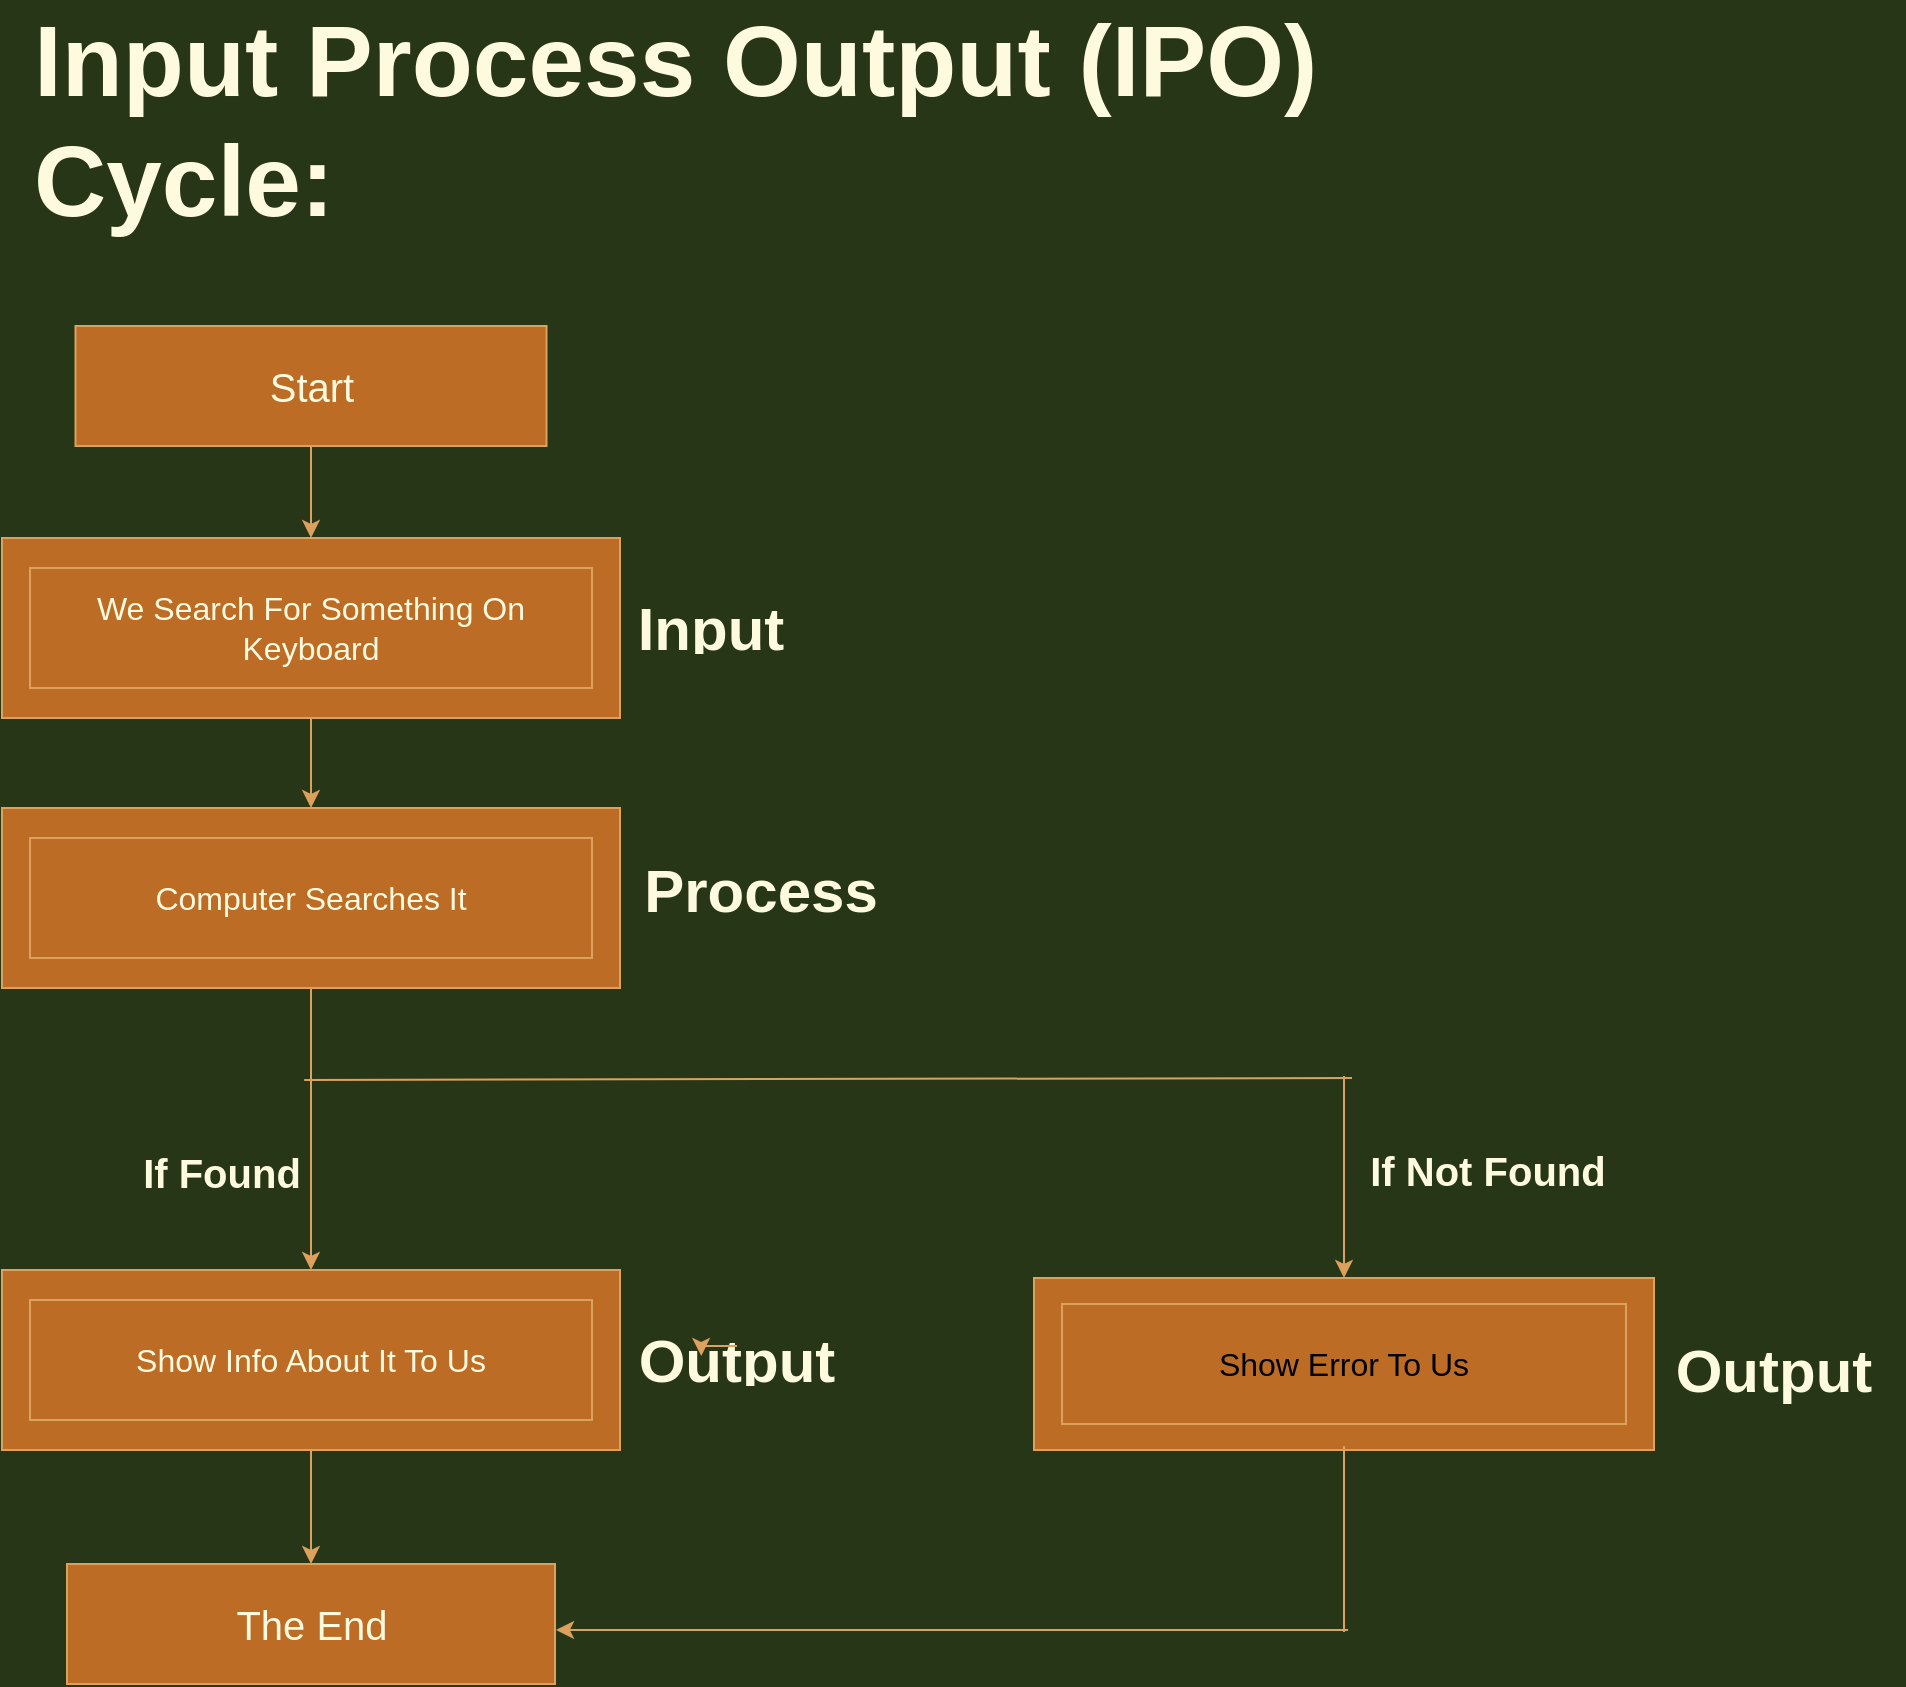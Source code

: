<mxfile version="20.1.1" type="github">
  <diagram id="C5RBs43oDa-KdzZeNtuy" name="Page-1">
    <mxGraphModel dx="1837" dy="957" grid="1" gridSize="10" guides="0" tooltips="1" connect="1" arrows="1" fold="1" page="1" pageScale="1" pageWidth="827" pageHeight="1169" background="#283618" math="0" shadow="0">
      <root>
        <mxCell id="WIyWlLk6GJQsqaUBKTNV-0" />
        <mxCell id="WIyWlLk6GJQsqaUBKTNV-1" parent="WIyWlLk6GJQsqaUBKTNV-0" />
        <mxCell id="914fKn-O3ewcdbWCBzEu-2" value="" style="rounded=0;whiteSpace=wrap;html=1;fontSize=16;fillColor=#BC6C25;strokeColor=#DDA15E;fontColor=#FEFAE0;" parent="WIyWlLk6GJQsqaUBKTNV-1" vertex="1">
          <mxGeometry x="55" y="301" width="309" height="90" as="geometry" />
        </mxCell>
        <mxCell id="914fKn-O3ewcdbWCBzEu-1" value="We Search For Something On Keyboard" style="rounded=0;whiteSpace=wrap;html=1;fontSize=16;fillColor=#BC6C25;strokeColor=#DDA15E;fontColor=#FEFAE0;" parent="WIyWlLk6GJQsqaUBKTNV-1" vertex="1">
          <mxGeometry x="69" y="316" width="281" height="60" as="geometry" />
        </mxCell>
        <mxCell id="914fKn-O3ewcdbWCBzEu-4" value="Input" style="text;html=1;strokeColor=none;fillColor=none;spacing=5;spacingTop=-20;whiteSpace=wrap;overflow=hidden;rounded=0;fontSize=30;fontStyle=1;align=center;fontColor=#FEFAE0;" parent="WIyWlLk6GJQsqaUBKTNV-1" vertex="1">
          <mxGeometry x="363" y="339" width="93" height="20" as="geometry" />
        </mxCell>
        <mxCell id="914fKn-O3ewcdbWCBzEu-6" value="" style="rounded=0;whiteSpace=wrap;html=1;fontSize=16;fillColor=#BC6C25;strokeColor=#DDA15E;fontColor=#FEFAE0;" parent="WIyWlLk6GJQsqaUBKTNV-1" vertex="1">
          <mxGeometry x="55" y="436" width="309" height="90" as="geometry" />
        </mxCell>
        <mxCell id="914fKn-O3ewcdbWCBzEu-7" value="Computer Searches It" style="rounded=0;whiteSpace=wrap;html=1;fontSize=16;fillColor=#BC6C25;strokeColor=#DDA15E;fontColor=#FEFAE0;" parent="WIyWlLk6GJQsqaUBKTNV-1" vertex="1">
          <mxGeometry x="69" y="451" width="281" height="60" as="geometry" />
        </mxCell>
        <mxCell id="914fKn-O3ewcdbWCBzEu-9" value="Process" style="text;html=1;strokeColor=none;fillColor=none;spacing=5;spacingTop=-20;whiteSpace=wrap;overflow=hidden;rounded=0;fontSize=30;fontStyle=1;align=center;fontColor=#FEFAE0;" parent="WIyWlLk6GJQsqaUBKTNV-1" vertex="1">
          <mxGeometry x="358" y="470" width="153" height="20" as="geometry" />
        </mxCell>
        <mxCell id="914fKn-O3ewcdbWCBzEu-11" value="" style="rounded=0;whiteSpace=wrap;html=1;fontSize=16;fillColor=#BC6C25;strokeColor=#DDA15E;fontColor=#FEFAE0;" parent="WIyWlLk6GJQsqaUBKTNV-1" vertex="1">
          <mxGeometry x="55" y="667" width="309" height="90" as="geometry" />
        </mxCell>
        <mxCell id="914fKn-O3ewcdbWCBzEu-12" value="Show Info About It To Us" style="rounded=0;whiteSpace=wrap;html=1;fontSize=16;fillColor=#BC6C25;strokeColor=#DDA15E;fontColor=#FEFAE0;" parent="WIyWlLk6GJQsqaUBKTNV-1" vertex="1">
          <mxGeometry x="69" y="682" width="281" height="60" as="geometry" />
        </mxCell>
        <mxCell id="914fKn-O3ewcdbWCBzEu-14" value="Output" style="text;html=1;strokeColor=none;fillColor=none;spacing=5;spacingTop=-20;whiteSpace=wrap;overflow=hidden;rounded=0;fontSize=30;fontStyle=1;align=center;fontColor=#FEFAE0;" parent="WIyWlLk6GJQsqaUBKTNV-1" vertex="1">
          <mxGeometry x="366" y="705" width="113" height="20" as="geometry" />
        </mxCell>
        <mxCell id="914fKn-O3ewcdbWCBzEu-15" value="" style="endArrow=none;html=1;rounded=0;fontSize=25;exitX=0.895;exitY=0.014;exitDx=0;exitDy=0;exitPerimeter=0;labelBackgroundColor=#283618;strokeColor=#DDA15E;fontColor=#FEFAE0;" parent="WIyWlLk6GJQsqaUBKTNV-1" source="914fKn-O3ewcdbWCBzEu-27" edge="1">
          <mxGeometry width="50" height="50" relative="1" as="geometry">
            <mxPoint x="206" y="568" as="sourcePoint" />
            <mxPoint x="730" y="571" as="targetPoint" />
          </mxGeometry>
        </mxCell>
        <mxCell id="914fKn-O3ewcdbWCBzEu-18" style="edgeStyle=orthogonalEdgeStyle;rounded=0;orthogonalLoop=1;jettySize=auto;html=1;exitX=0.5;exitY=0;exitDx=0;exitDy=0;entryX=0.342;entryY=0.25;entryDx=0;entryDy=0;entryPerimeter=0;fontSize=25;labelBackgroundColor=#283618;strokeColor=#DDA15E;fontColor=#FEFAE0;" parent="WIyWlLk6GJQsqaUBKTNV-1" source="914fKn-O3ewcdbWCBzEu-14" target="914fKn-O3ewcdbWCBzEu-14" edge="1">
          <mxGeometry relative="1" as="geometry" />
        </mxCell>
        <mxCell id="914fKn-O3ewcdbWCBzEu-19" value="" style="rounded=0;whiteSpace=wrap;html=1;fontSize=16;fillColor=#BC6C25;fontColor=#FEFAE0;strokeColor=#DDA15E;" parent="WIyWlLk6GJQsqaUBKTNV-1" vertex="1">
          <mxGeometry x="571" y="671" width="310" height="86" as="geometry" />
        </mxCell>
        <mxCell id="914fKn-O3ewcdbWCBzEu-20" value="&lt;font color=&quot;#000000&quot;&gt;Show Error To Us&lt;/font&gt;" style="rounded=0;whiteSpace=wrap;html=1;fontSize=16;fontColor=#FEFAE0;fillColor=#BC6C25;strokeColor=#DDA15E;" parent="WIyWlLk6GJQsqaUBKTNV-1" vertex="1">
          <mxGeometry x="585" y="684" width="282" height="60" as="geometry" />
        </mxCell>
        <mxCell id="914fKn-O3ewcdbWCBzEu-22" value="Output" style="text;html=1;strokeColor=none;fillColor=none;spacing=5;spacingTop=-20;whiteSpace=wrap;overflow=hidden;rounded=0;fontSize=30;fontStyle=1;align=center;fontColor=#FEFAE0;" parent="WIyWlLk6GJQsqaUBKTNV-1" vertex="1">
          <mxGeometry x="876" y="710" width="130" height="30" as="geometry" />
        </mxCell>
        <mxCell id="914fKn-O3ewcdbWCBzEu-26" value="&lt;h1&gt;&lt;font style=&quot;font-size: 20px;&quot;&gt;If Not Found&lt;/font&gt;&lt;/h1&gt;" style="text;html=1;strokeColor=none;fillColor=none;spacing=5;spacingTop=-20;whiteSpace=wrap;overflow=hidden;rounded=0;fontSize=20;align=center;fontColor=#FEFAE0;" parent="WIyWlLk6GJQsqaUBKTNV-1" vertex="1">
          <mxGeometry x="733" y="570" width="130" height="70" as="geometry" />
        </mxCell>
        <mxCell id="914fKn-O3ewcdbWCBzEu-27" value="&lt;h1&gt;&lt;font style=&quot;font-size: 20px;&quot;&gt;If Found&lt;/font&gt;&lt;/h1&gt;" style="text;html=1;strokeColor=none;fillColor=none;spacing=5;spacingTop=-20;whiteSpace=wrap;overflow=hidden;rounded=0;fontSize=20;align=center;fontColor=#FEFAE0;" parent="WIyWlLk6GJQsqaUBKTNV-1" vertex="1">
          <mxGeometry x="113" y="571" width="104" height="70" as="geometry" />
        </mxCell>
        <mxCell id="914fKn-O3ewcdbWCBzEu-33" value="The End" style="rounded=0;whiteSpace=wrap;html=1;fontSize=20;fillColor=#BC6C25;strokeColor=#DDA15E;fontColor=#FEFAE0;" parent="WIyWlLk6GJQsqaUBKTNV-1" vertex="1">
          <mxGeometry x="87.5" y="814" width="244" height="60" as="geometry" />
        </mxCell>
        <mxCell id="914fKn-O3ewcdbWCBzEu-35" value="" style="endArrow=none;html=1;rounded=0;fontSize=20;entryX=0.5;entryY=1;entryDx=0;entryDy=0;labelBackgroundColor=#283618;strokeColor=#DDA15E;fontColor=#FEFAE0;" parent="WIyWlLk6GJQsqaUBKTNV-1" edge="1">
          <mxGeometry width="50" height="50" relative="1" as="geometry">
            <mxPoint x="726" y="848" as="sourcePoint" />
            <mxPoint x="726" y="755.0" as="targetPoint" />
          </mxGeometry>
        </mxCell>
        <mxCell id="914fKn-O3ewcdbWCBzEu-40" value="Start" style="rounded=0;whiteSpace=wrap;html=1;fontSize=20;fontColor=#FEFAE0;fillColor=#BC6C25;strokeColor=#DDA15E;" parent="WIyWlLk6GJQsqaUBKTNV-1" vertex="1">
          <mxGeometry x="91.75" y="195" width="235.5" height="60" as="geometry" />
        </mxCell>
        <mxCell id="914fKn-O3ewcdbWCBzEu-45" value="Input Process Output (IPO)&lt;br&gt;Cycle:" style="text;strokeColor=none;fillColor=none;html=1;fontSize=50;fontStyle=1;verticalAlign=middle;align=left;fontColor=#FEFAE0;" parent="WIyWlLk6GJQsqaUBKTNV-1" vertex="1">
          <mxGeometry x="69" y="72" width="695" height="40" as="geometry" />
        </mxCell>
        <mxCell id="orbcxxND_Y8YSDv46hFB-6" value="" style="endArrow=classic;html=1;rounded=1;sketch=0;fontSize=30;fontColor=#FEFAE0;strokeColor=#DDA15E;fillColor=#BC6C25;curved=0;exitX=0.5;exitY=1;exitDx=0;exitDy=0;entryX=0.5;entryY=0;entryDx=0;entryDy=0;" edge="1" parent="WIyWlLk6GJQsqaUBKTNV-1" source="914fKn-O3ewcdbWCBzEu-40" target="914fKn-O3ewcdbWCBzEu-2">
          <mxGeometry width="50" height="50" relative="1" as="geometry">
            <mxPoint x="610" y="490" as="sourcePoint" />
            <mxPoint x="660" y="440" as="targetPoint" />
          </mxGeometry>
        </mxCell>
        <mxCell id="orbcxxND_Y8YSDv46hFB-8" value="" style="endArrow=classic;html=1;rounded=1;sketch=0;fontSize=30;fontColor=#FEFAE0;strokeColor=#DDA15E;fillColor=#BC6C25;curved=0;entryX=0.5;entryY=0;entryDx=0;entryDy=0;exitX=0.5;exitY=1;exitDx=0;exitDy=0;" edge="1" parent="WIyWlLk6GJQsqaUBKTNV-1" source="914fKn-O3ewcdbWCBzEu-2" target="914fKn-O3ewcdbWCBzEu-6">
          <mxGeometry width="50" height="50" relative="1" as="geometry">
            <mxPoint x="610" y="490" as="sourcePoint" />
            <mxPoint x="660" y="440" as="targetPoint" />
          </mxGeometry>
        </mxCell>
        <mxCell id="orbcxxND_Y8YSDv46hFB-9" value="" style="endArrow=classic;html=1;rounded=1;sketch=0;fontSize=30;fontColor=#FEFAE0;strokeColor=#DDA15E;fillColor=#BC6C25;curved=0;exitX=0.5;exitY=1;exitDx=0;exitDy=0;entryX=0.5;entryY=0;entryDx=0;entryDy=0;" edge="1" parent="WIyWlLk6GJQsqaUBKTNV-1" source="914fKn-O3ewcdbWCBzEu-6" target="914fKn-O3ewcdbWCBzEu-11">
          <mxGeometry width="50" height="50" relative="1" as="geometry">
            <mxPoint x="330" y="550" as="sourcePoint" />
            <mxPoint x="660" y="440" as="targetPoint" />
          </mxGeometry>
        </mxCell>
        <mxCell id="orbcxxND_Y8YSDv46hFB-10" value="" style="endArrow=classic;html=1;rounded=1;sketch=0;fontSize=30;fontColor=#FEFAE0;strokeColor=#DDA15E;fillColor=#BC6C25;curved=0;entryX=0.5;entryY=0;entryDx=0;entryDy=0;exitX=0.5;exitY=1;exitDx=0;exitDy=0;" edge="1" parent="WIyWlLk6GJQsqaUBKTNV-1" source="914fKn-O3ewcdbWCBzEu-11" target="914fKn-O3ewcdbWCBzEu-33">
          <mxGeometry width="50" height="50" relative="1" as="geometry">
            <mxPoint x="210" y="760" as="sourcePoint" />
            <mxPoint x="570" y="390" as="targetPoint" />
          </mxGeometry>
        </mxCell>
        <mxCell id="orbcxxND_Y8YSDv46hFB-11" value="" style="endArrow=classic;html=1;rounded=1;sketch=0;fontSize=30;fontColor=#FEFAE0;strokeColor=#DDA15E;fillColor=#BC6C25;curved=0;" edge="1" parent="WIyWlLk6GJQsqaUBKTNV-1">
          <mxGeometry width="50" height="50" relative="1" as="geometry">
            <mxPoint x="728" y="847" as="sourcePoint" />
            <mxPoint x="332" y="847" as="targetPoint" />
          </mxGeometry>
        </mxCell>
        <mxCell id="orbcxxND_Y8YSDv46hFB-12" value="" style="endArrow=classic;html=1;rounded=1;sketch=0;fontSize=30;fontColor=#FEFAE0;strokeColor=#DDA15E;fillColor=#BC6C25;curved=0;entryX=0.5;entryY=0;entryDx=0;entryDy=0;" edge="1" parent="WIyWlLk6GJQsqaUBKTNV-1" target="914fKn-O3ewcdbWCBzEu-19">
          <mxGeometry width="50" height="50" relative="1" as="geometry">
            <mxPoint x="726" y="570" as="sourcePoint" />
            <mxPoint x="640" y="850" as="targetPoint" />
          </mxGeometry>
        </mxCell>
      </root>
    </mxGraphModel>
  </diagram>
</mxfile>
